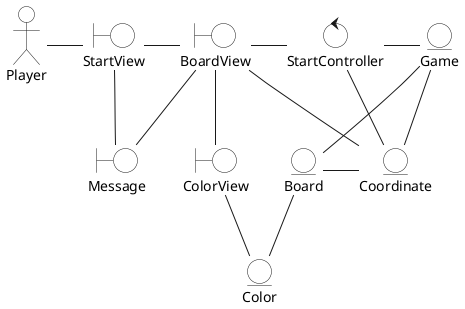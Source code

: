 @startuml startClassDiagram
skinparam EntityBackgroundColor white
skinparam BoundaryBackgroundColor white
skinparam ControlBackgroundColor white
skinparam ActorBackgroundColor white

actor Player

control StartController

entity Board
entity Game

entity Coordinate
entity Color

boundary BoardView
boundary StartView
boundary ColorView
boundary Message


Player -r- StartView
StartView -r- Message
StartView -r- BoardView
BoardView -- ColorView
BoardView -- Message
BoardView -- Coordinate
ColorView -- Color
BoardView -r- StartController
StartController -r- Game
StartController -- Coordinate
Game -- Board
Game -- Coordinate
Board -r- Coordinate
Board -- Color
@enduml